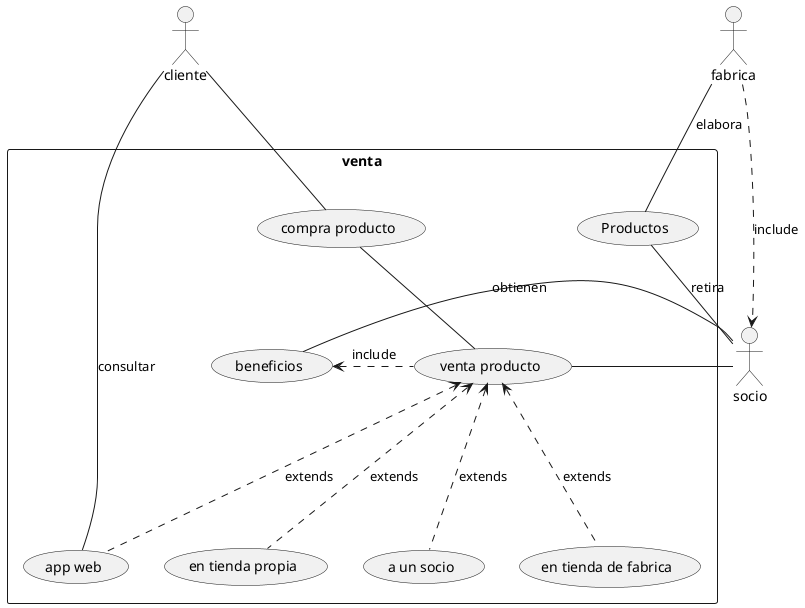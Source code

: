 
@startuml Ejercicio1

skinparam packageStyle rectangle
actor socio
actor cliente
actor fabrica
fabrica ..> socio : include
rectangle venta{
    (Productos) -- socio : retira
    socio -- (beneficios) : obtienen
    (venta producto) --- socio
    (venta producto) <... (en tienda propia) : extends
    (venta producto) <... (a un socio) : extends
    (venta producto) <... (en tienda de fabrica) : extends
    (venta producto) <... (app web) : extends
    (beneficios) <. (venta producto) : include
    fabrica -- (Productos) : elabora
    cliente -- (app web) : consultar
    cliente -- (compra producto) 
    (compra producto) -- (venta producto)
}
@enduml
